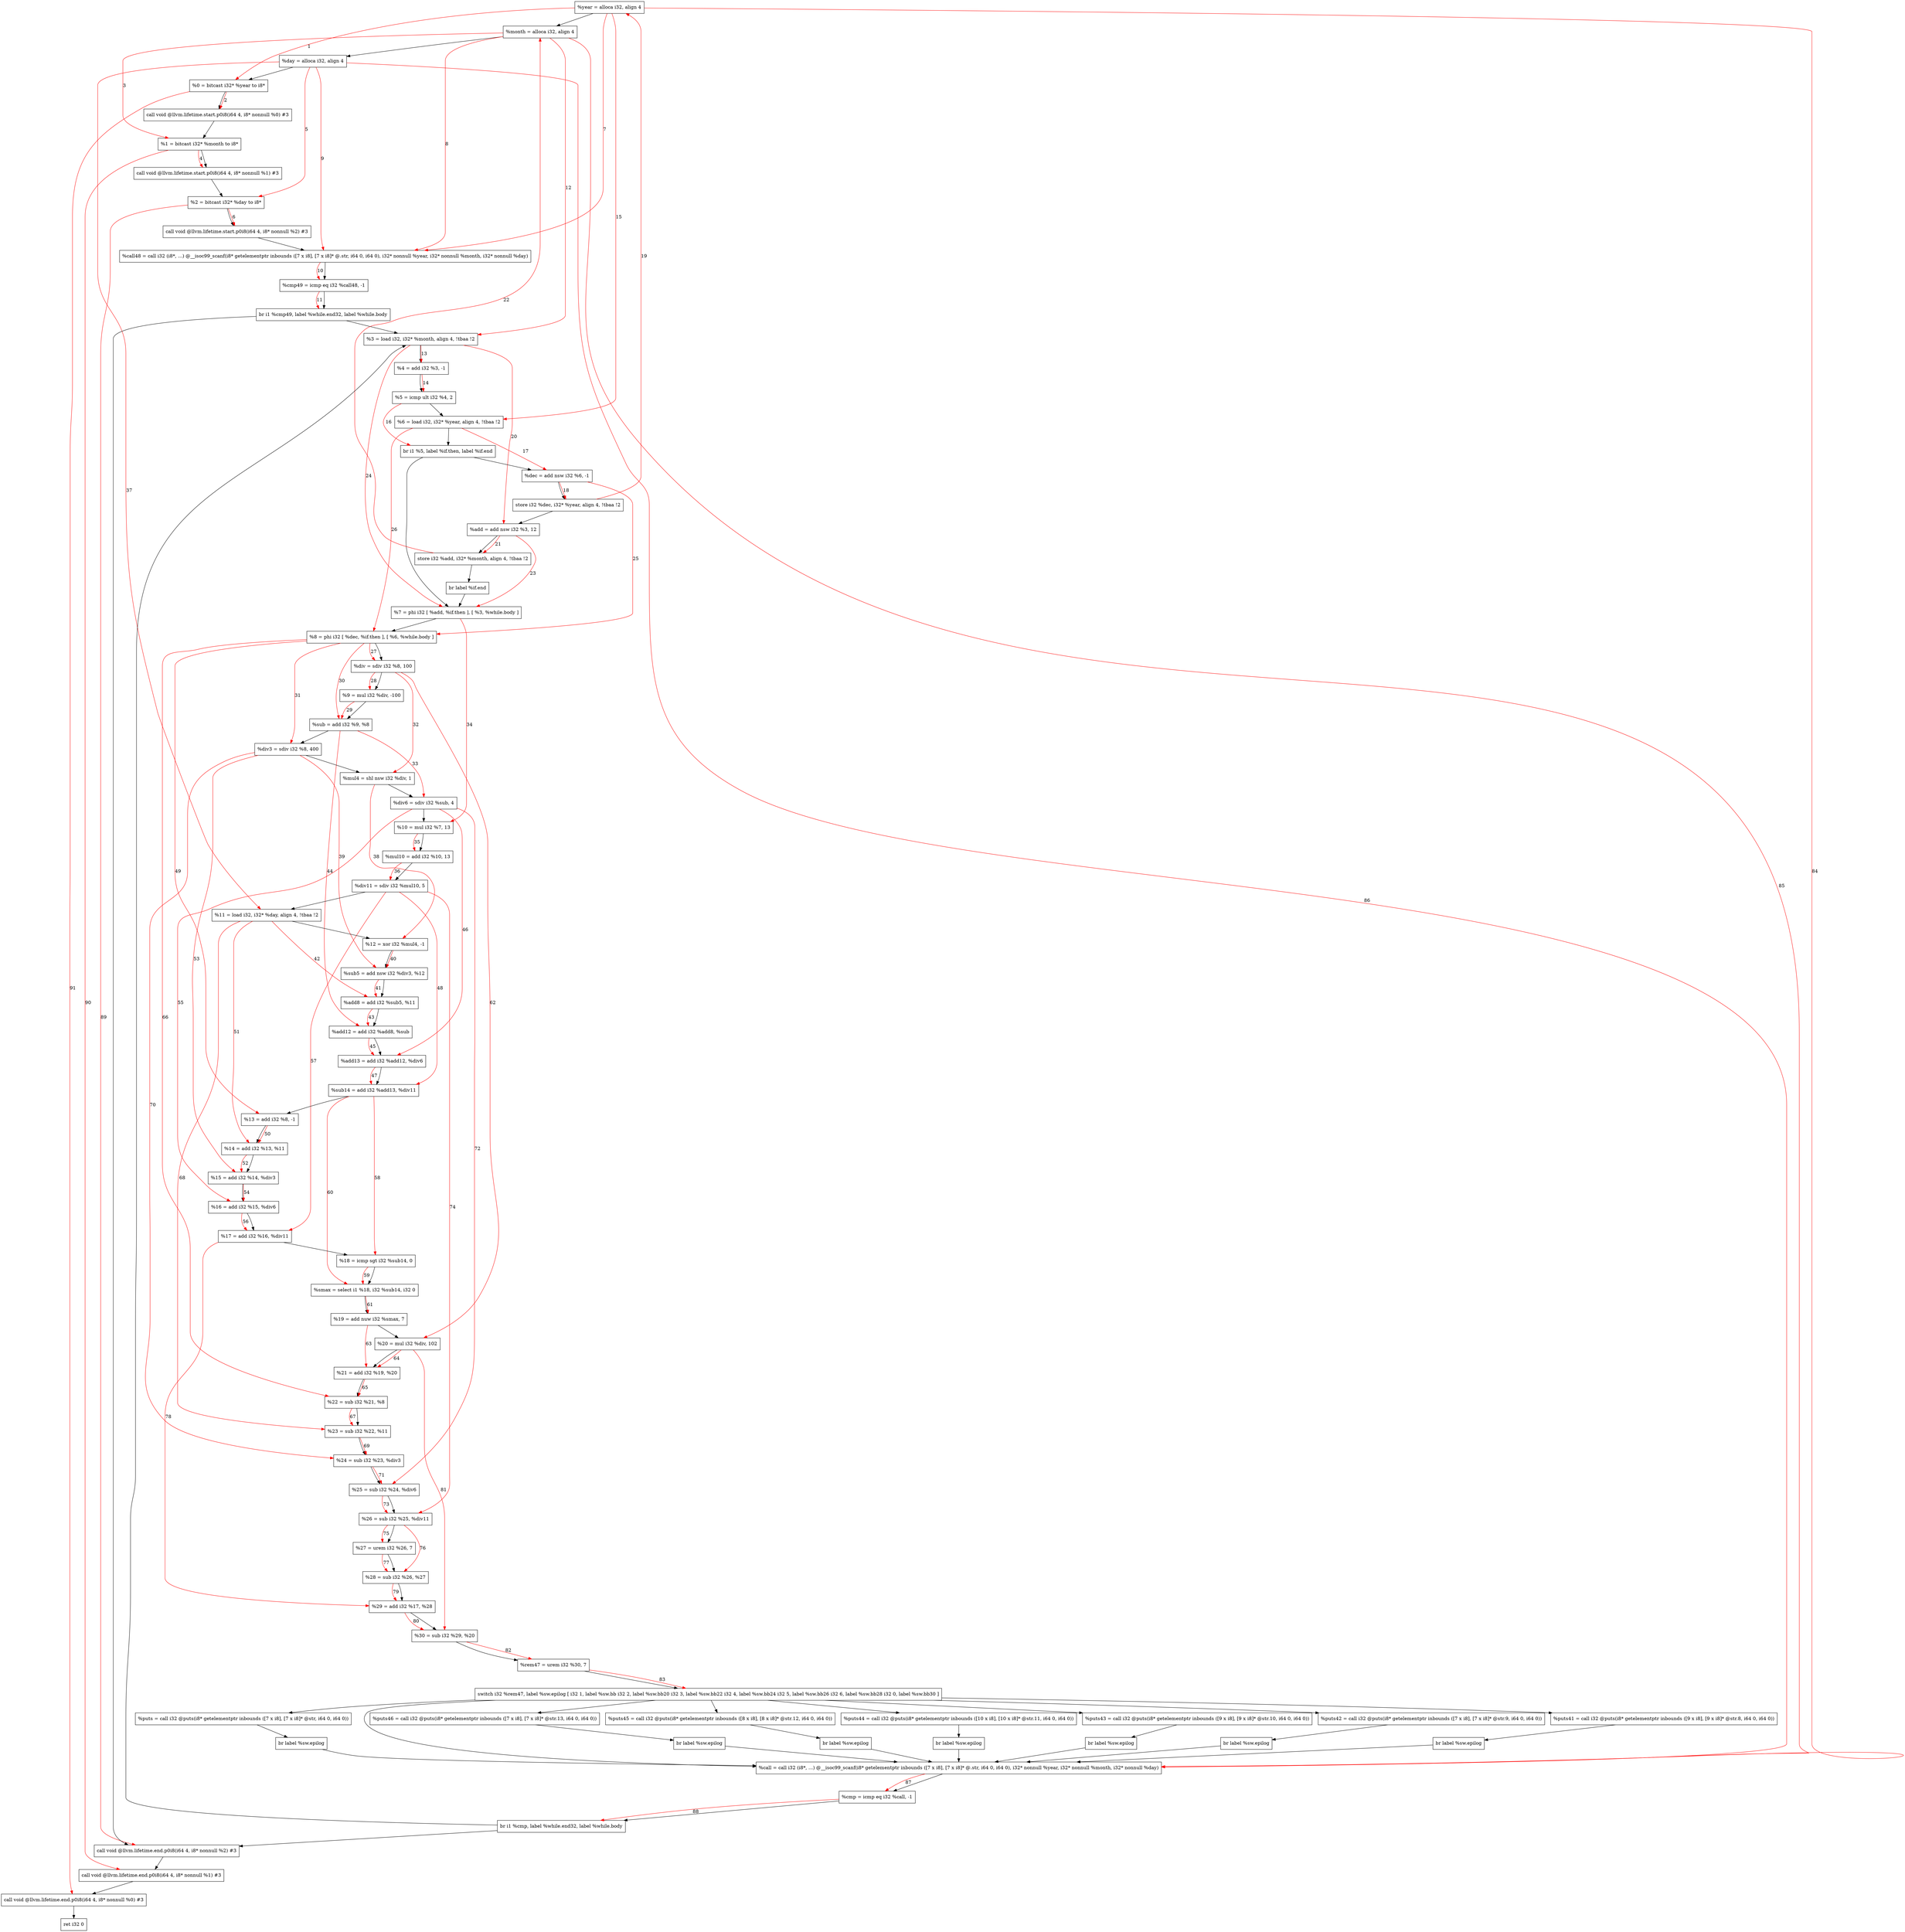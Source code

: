 digraph "CDFG for'func' function" {
	Node0x558cfb1309d8[shape=record, label="  %year = alloca i32, align 4"]
	Node0x558cfb131098[shape=record, label="  %month = alloca i32, align 4"]
	Node0x558cfb131118[shape=record, label="  %day = alloca i32, align 4"]
	Node0x558cfb131198[shape=record, label="  %0 = bitcast i32* %year to i8*"]
	Node0x558cfb1315f8[shape=record, label="  call void @llvm.lifetime.start.p0i8(i64 4, i8* nonnull %0) #3"]
	Node0x558cfb1316d8[shape=record, label="  %1 = bitcast i32* %month to i8*"]
	Node0x558cfb1317d8[shape=record, label="  call void @llvm.lifetime.start.p0i8(i64 4, i8* nonnull %1) #3"]
	Node0x558cfb131898[shape=record, label="  %2 = bitcast i32* %day to i8*"]
	Node0x558cfb131958[shape=record, label="  call void @llvm.lifetime.start.p0i8(i64 4, i8* nonnull %2) #3"]
	Node0x558cfb131df8[shape=record, label="  %call48 = call i32 (i8*, ...) @__isoc99_scanf(i8* getelementptr inbounds ([7 x i8], [7 x i8]* @.str, i64 0, i64 0), i32* nonnull %year, i32* nonnull %month, i32* nonnull %day)"]
	Node0x558cfb131f00[shape=record, label="  %cmp49 = icmp eq i32 %call48, -1"]
	Node0x558cfb0c5228[shape=record, label="  br i1 %cmp49, label %while.end32, label %while.body"]
	Node0x558cfb1320b8[shape=record, label="  %3 = load i32, i32* %month, align 4, !tbaa !2"]
	Node0x558cfb132fe0[shape=record, label="  %4 = add i32 %3, -1"]
	Node0x558cfb1330a0[shape=record, label="  %5 = icmp ult i32 %4, 2"]
	Node0x558cfb1330f8[shape=record, label="  %6 = load i32, i32* %year, align 4, !tbaa !2"]
	Node0x558cfb0c5468[shape=record, label="  br i1 %5, label %if.then, label %if.end"]
	Node0x558cfb133920[shape=record, label="  %dec = add nsw i32 %6, -1"]
	Node0x558cfb1339b0[shape=record, label="  store i32 %dec, i32* %year, align 4, !tbaa !2"]
	Node0x558cfb133a60[shape=record, label="  %add = add nsw i32 %3, 12"]
	Node0x558cfb133af0[shape=record, label="  store i32 %add, i32* %month, align 4, !tbaa !2"]
	Node0x558cfb1337d8[shape=record, label="  br label %if.end"]
	Node0x558cfb133b48[shape=record, label="  %7 = phi i32 [ %add, %if.then ], [ %3, %while.body ]"]
	Node0x558cfb133be8[shape=record, label="  %8 = phi i32 [ %dec, %if.then ], [ %6, %while.body ]"]
	Node0x558cfb133ce0[shape=record, label="  %div = sdiv i32 %8, 100"]
	Node0x558cfb133f40[shape=record, label="  %9 = mul i32 %div, -100"]
	Node0x558cfb133fb0[shape=record, label="  %sub = add i32 %9, %8"]
	Node0x558cfb134070[shape=record, label="  %div3 = sdiv i32 %8, 400"]
	Node0x558cfb134100[shape=record, label="  %mul4 = shl nsw i32 %div, 1"]
	Node0x558cfb1341c0[shape=record, label="  %div6 = sdiv i32 %sub, 4"]
	Node0x558cfb134280[shape=record, label="  %10 = mul i32 %7, 13"]
	Node0x558cfb1342f0[shape=record, label="  %mul10 = add i32 %10, 13"]
	Node0x558cfb1343b0[shape=record, label="  %div11 = sdiv i32 %mul10, 5"]
	Node0x558cfb1338a8[shape=record, label="  %11 = load i32, i32* %day, align 4, !tbaa !2"]
	Node0x558cfb134440[shape=record, label="  %12 = xor i32 %mul4, -1"]
	Node0x558cfb1344b0[shape=record, label="  %sub5 = add nsw i32 %div3, %12"]
	Node0x558cfb134540[shape=record, label="  %add8 = add i32 %sub5, %11"]
	Node0x558cfb1345d0[shape=record, label="  %add12 = add i32 %add8, %sub"]
	Node0x558cfb134660[shape=record, label="  %add13 = add i32 %add12, %div6"]
	Node0x558cfb1346f0[shape=record, label="  %sub14 = add i32 %add13, %div11"]
	Node0x558cfb134780[shape=record, label="  %13 = add i32 %8, -1"]
	Node0x558cfb1347f0[shape=record, label="  %14 = add i32 %13, %11"]
	Node0x558cfb134860[shape=record, label="  %15 = add i32 %14, %div3"]
	Node0x558cfb1348d0[shape=record, label="  %16 = add i32 %15, %div6"]
	Node0x558cfb134940[shape=record, label="  %17 = add i32 %16, %div11"]
	Node0x558cfb1349e0[shape=record, label="  %18 = icmp sgt i32 %sub14, 0"]
	Node0x558cfb0c5588[shape=record, label="  %smax = select i1 %18, i32 %sub14, i32 0"]
	Node0x558cfb134dc0[shape=record, label="  %19 = add nuw i32 %smax, 7"]
	Node0x558cfb134e60[shape=record, label="  %20 = mul i32 %div, 102"]
	Node0x558cfb134ed0[shape=record, label="  %21 = add i32 %19, %20"]
	Node0x558cfb134f40[shape=record, label="  %22 = sub i32 %21, %8"]
	Node0x558cfb134fb0[shape=record, label="  %23 = sub i32 %22, %11"]
	Node0x558cfb135020[shape=record, label="  %24 = sub i32 %23, %div3"]
	Node0x558cfb135090[shape=record, label="  %25 = sub i32 %24, %div6"]
	Node0x558cfb135100[shape=record, label="  %26 = sub i32 %25, %div11"]
	Node0x558cfb135170[shape=record, label="  %27 = urem i32 %26, 7"]
	Node0x558cfb1351e0[shape=record, label="  %28 = sub i32 %26, %27"]
	Node0x558cfb135250[shape=record, label="  %29 = add i32 %17, %28"]
	Node0x558cfb1352c0[shape=record, label="  %30 = sub i32 %29, %20"]
	Node0x558cfb135330[shape=record, label="  %rem47 = urem i32 %30, 7"]
	Node0x558cfb135a38[shape=record, label="  switch i32 %rem47, label %sw.epilog [
    i32 1, label %sw.bb
    i32 2, label %sw.bb20
    i32 3, label %sw.bb22
    i32 4, label %sw.bb24
    i32 5, label %sw.bb26
    i32 6, label %sw.bb28
    i32 0, label %sw.bb30
  ]"]
	Node0x558cfb135da0[shape=record, label="  %puts46 = call i32 @puts(i8* getelementptr inbounds ([7 x i8], [7 x i8]* @str.13, i64 0, i64 0))"]
	Node0x558cfb135e78[shape=record, label="  br label %sw.epilog"]
	Node0x558cfb135f90[shape=record, label="  %puts45 = call i32 @puts(i8* getelementptr inbounds ([8 x i8], [8 x i8]* @str.12, i64 0, i64 0))"]
	Node0x558cfb135578[shape=record, label="  br label %sw.epilog"]
	Node0x558cfb136910[shape=record, label="  %puts44 = call i32 @puts(i8* getelementptr inbounds ([10 x i8], [10 x i8]* @str.11, i64 0, i64 0))"]
	Node0x558cfb135678[shape=record, label="  br label %sw.epilog"]
	Node0x558cfb136a80[shape=record, label="  %puts43 = call i32 @puts(i8* getelementptr inbounds ([9 x i8], [9 x i8]* @str.10, i64 0, i64 0))"]
	Node0x558cfb135748[shape=record, label="  br label %sw.epilog"]
	Node0x558cfb136bf0[shape=record, label="  %puts42 = call i32 @puts(i8* getelementptr inbounds ([7 x i8], [7 x i8]* @str.9, i64 0, i64 0))"]
	Node0x558cfb135818[shape=record, label="  br label %sw.epilog"]
	Node0x558cfb136d60[shape=record, label="  %puts41 = call i32 @puts(i8* getelementptr inbounds ([9 x i8], [9 x i8]* @str.8, i64 0, i64 0))"]
	Node0x558cfb135918[shape=record, label="  br label %sw.epilog"]
	Node0x558cfb136ed0[shape=record, label="  %puts = call i32 @puts(i8* getelementptr inbounds ([7 x i8], [7 x i8]* @str, i64 0, i64 0))"]
	Node0x558cfb1359e8[shape=record, label="  br label %sw.epilog"]
	Node0x558cfb137008[shape=record, label="  %call = call i32 (i8*, ...) @__isoc99_scanf(i8* getelementptr inbounds ([7 x i8], [7 x i8]* @.str, i64 0, i64 0), i32* nonnull %year, i32* nonnull %month, i32* nonnull %day)"]
	Node0x558cfb1370e0[shape=record, label="  %cmp = icmp eq i32 %call, -1"]
	Node0x558cfb137188[shape=record, label="  br i1 %cmp, label %while.end32, label %while.body"]
	Node0x558cfb137538[shape=record, label="  call void @llvm.lifetime.end.p0i8(i64 4, i8* nonnull %2) #3"]
	Node0x558cfb137698[shape=record, label="  call void @llvm.lifetime.end.p0i8(i64 4, i8* nonnull %1) #3"]
	Node0x558cfb1377a8[shape=record, label="  call void @llvm.lifetime.end.p0i8(i64 4, i8* nonnull %0) #3"]
	Node0x558cfb1353d8[shape=record, label="  ret i32 0"]
	Node0x558cfb1309d8 -> Node0x558cfb131098
	Node0x558cfb131098 -> Node0x558cfb131118
	Node0x558cfb131118 -> Node0x558cfb131198
	Node0x558cfb131198 -> Node0x558cfb1315f8
	Node0x558cfb1315f8 -> Node0x558cfb1316d8
	Node0x558cfb1316d8 -> Node0x558cfb1317d8
	Node0x558cfb1317d8 -> Node0x558cfb131898
	Node0x558cfb131898 -> Node0x558cfb131958
	Node0x558cfb131958 -> Node0x558cfb131df8
	Node0x558cfb131df8 -> Node0x558cfb131f00
	Node0x558cfb131f00 -> Node0x558cfb0c5228
	Node0x558cfb0c5228 -> Node0x558cfb137538
	Node0x558cfb0c5228 -> Node0x558cfb1320b8
	Node0x558cfb1320b8 -> Node0x558cfb132fe0
	Node0x558cfb132fe0 -> Node0x558cfb1330a0
	Node0x558cfb1330a0 -> Node0x558cfb1330f8
	Node0x558cfb1330f8 -> Node0x558cfb0c5468
	Node0x558cfb0c5468 -> Node0x558cfb133920
	Node0x558cfb0c5468 -> Node0x558cfb133b48
	Node0x558cfb133920 -> Node0x558cfb1339b0
	Node0x558cfb1339b0 -> Node0x558cfb133a60
	Node0x558cfb133a60 -> Node0x558cfb133af0
	Node0x558cfb133af0 -> Node0x558cfb1337d8
	Node0x558cfb1337d8 -> Node0x558cfb133b48
	Node0x558cfb133b48 -> Node0x558cfb133be8
	Node0x558cfb133be8 -> Node0x558cfb133ce0
	Node0x558cfb133ce0 -> Node0x558cfb133f40
	Node0x558cfb133f40 -> Node0x558cfb133fb0
	Node0x558cfb133fb0 -> Node0x558cfb134070
	Node0x558cfb134070 -> Node0x558cfb134100
	Node0x558cfb134100 -> Node0x558cfb1341c0
	Node0x558cfb1341c0 -> Node0x558cfb134280
	Node0x558cfb134280 -> Node0x558cfb1342f0
	Node0x558cfb1342f0 -> Node0x558cfb1343b0
	Node0x558cfb1343b0 -> Node0x558cfb1338a8
	Node0x558cfb1338a8 -> Node0x558cfb134440
	Node0x558cfb134440 -> Node0x558cfb1344b0
	Node0x558cfb1344b0 -> Node0x558cfb134540
	Node0x558cfb134540 -> Node0x558cfb1345d0
	Node0x558cfb1345d0 -> Node0x558cfb134660
	Node0x558cfb134660 -> Node0x558cfb1346f0
	Node0x558cfb1346f0 -> Node0x558cfb134780
	Node0x558cfb134780 -> Node0x558cfb1347f0
	Node0x558cfb1347f0 -> Node0x558cfb134860
	Node0x558cfb134860 -> Node0x558cfb1348d0
	Node0x558cfb1348d0 -> Node0x558cfb134940
	Node0x558cfb134940 -> Node0x558cfb1349e0
	Node0x558cfb1349e0 -> Node0x558cfb0c5588
	Node0x558cfb0c5588 -> Node0x558cfb134dc0
	Node0x558cfb134dc0 -> Node0x558cfb134e60
	Node0x558cfb134e60 -> Node0x558cfb134ed0
	Node0x558cfb134ed0 -> Node0x558cfb134f40
	Node0x558cfb134f40 -> Node0x558cfb134fb0
	Node0x558cfb134fb0 -> Node0x558cfb135020
	Node0x558cfb135020 -> Node0x558cfb135090
	Node0x558cfb135090 -> Node0x558cfb135100
	Node0x558cfb135100 -> Node0x558cfb135170
	Node0x558cfb135170 -> Node0x558cfb1351e0
	Node0x558cfb1351e0 -> Node0x558cfb135250
	Node0x558cfb135250 -> Node0x558cfb1352c0
	Node0x558cfb1352c0 -> Node0x558cfb135330
	Node0x558cfb135330 -> Node0x558cfb135a38
	Node0x558cfb135a38 -> Node0x558cfb137008
	Node0x558cfb135a38 -> Node0x558cfb135da0
	Node0x558cfb135a38 -> Node0x558cfb135f90
	Node0x558cfb135a38 -> Node0x558cfb136910
	Node0x558cfb135a38 -> Node0x558cfb136a80
	Node0x558cfb135a38 -> Node0x558cfb136bf0
	Node0x558cfb135a38 -> Node0x558cfb136d60
	Node0x558cfb135a38 -> Node0x558cfb136ed0
	Node0x558cfb135da0 -> Node0x558cfb135e78
	Node0x558cfb135e78 -> Node0x558cfb137008
	Node0x558cfb135f90 -> Node0x558cfb135578
	Node0x558cfb135578 -> Node0x558cfb137008
	Node0x558cfb136910 -> Node0x558cfb135678
	Node0x558cfb135678 -> Node0x558cfb137008
	Node0x558cfb136a80 -> Node0x558cfb135748
	Node0x558cfb135748 -> Node0x558cfb137008
	Node0x558cfb136bf0 -> Node0x558cfb135818
	Node0x558cfb135818 -> Node0x558cfb137008
	Node0x558cfb136d60 -> Node0x558cfb135918
	Node0x558cfb135918 -> Node0x558cfb137008
	Node0x558cfb136ed0 -> Node0x558cfb1359e8
	Node0x558cfb1359e8 -> Node0x558cfb137008
	Node0x558cfb137008 -> Node0x558cfb1370e0
	Node0x558cfb1370e0 -> Node0x558cfb137188
	Node0x558cfb137188 -> Node0x558cfb137538
	Node0x558cfb137188 -> Node0x558cfb1320b8
	Node0x558cfb137538 -> Node0x558cfb137698
	Node0x558cfb137698 -> Node0x558cfb1377a8
	Node0x558cfb1377a8 -> Node0x558cfb1353d8
edge [color=red]
	Node0x558cfb1309d8 -> Node0x558cfb131198[label="1"]
	Node0x558cfb131198 -> Node0x558cfb1315f8[label="2"]
	Node0x558cfb131098 -> Node0x558cfb1316d8[label="3"]
	Node0x558cfb1316d8 -> Node0x558cfb1317d8[label="4"]
	Node0x558cfb131118 -> Node0x558cfb131898[label="5"]
	Node0x558cfb131898 -> Node0x558cfb131958[label="6"]
	Node0x558cfb1309d8 -> Node0x558cfb131df8[label="7"]
	Node0x558cfb131098 -> Node0x558cfb131df8[label="8"]
	Node0x558cfb131118 -> Node0x558cfb131df8[label="9"]
	Node0x558cfb131df8 -> Node0x558cfb131f00[label="10"]
	Node0x558cfb131f00 -> Node0x558cfb0c5228[label="11"]
	Node0x558cfb131098 -> Node0x558cfb1320b8[label="12"]
	Node0x558cfb1320b8 -> Node0x558cfb132fe0[label="13"]
	Node0x558cfb132fe0 -> Node0x558cfb1330a0[label="14"]
	Node0x558cfb1309d8 -> Node0x558cfb1330f8[label="15"]
	Node0x558cfb1330a0 -> Node0x558cfb0c5468[label="16"]
	Node0x558cfb1330f8 -> Node0x558cfb133920[label="17"]
	Node0x558cfb133920 -> Node0x558cfb1339b0[label="18"]
	Node0x558cfb1339b0 -> Node0x558cfb1309d8[label="19"]
	Node0x558cfb1320b8 -> Node0x558cfb133a60[label="20"]
	Node0x558cfb133a60 -> Node0x558cfb133af0[label="21"]
	Node0x558cfb133af0 -> Node0x558cfb131098[label="22"]
	Node0x558cfb133a60 -> Node0x558cfb133b48[label="23"]
	Node0x558cfb1320b8 -> Node0x558cfb133b48[label="24"]
	Node0x558cfb133920 -> Node0x558cfb133be8[label="25"]
	Node0x558cfb1330f8 -> Node0x558cfb133be8[label="26"]
	Node0x558cfb133be8 -> Node0x558cfb133ce0[label="27"]
	Node0x558cfb133ce0 -> Node0x558cfb133f40[label="28"]
	Node0x558cfb133f40 -> Node0x558cfb133fb0[label="29"]
	Node0x558cfb133be8 -> Node0x558cfb133fb0[label="30"]
	Node0x558cfb133be8 -> Node0x558cfb134070[label="31"]
	Node0x558cfb133ce0 -> Node0x558cfb134100[label="32"]
	Node0x558cfb133fb0 -> Node0x558cfb1341c0[label="33"]
	Node0x558cfb133b48 -> Node0x558cfb134280[label="34"]
	Node0x558cfb134280 -> Node0x558cfb1342f0[label="35"]
	Node0x558cfb1342f0 -> Node0x558cfb1343b0[label="36"]
	Node0x558cfb131118 -> Node0x558cfb1338a8[label="37"]
	Node0x558cfb134100 -> Node0x558cfb134440[label="38"]
	Node0x558cfb134070 -> Node0x558cfb1344b0[label="39"]
	Node0x558cfb134440 -> Node0x558cfb1344b0[label="40"]
	Node0x558cfb1344b0 -> Node0x558cfb134540[label="41"]
	Node0x558cfb1338a8 -> Node0x558cfb134540[label="42"]
	Node0x558cfb134540 -> Node0x558cfb1345d0[label="43"]
	Node0x558cfb133fb0 -> Node0x558cfb1345d0[label="44"]
	Node0x558cfb1345d0 -> Node0x558cfb134660[label="45"]
	Node0x558cfb1341c0 -> Node0x558cfb134660[label="46"]
	Node0x558cfb134660 -> Node0x558cfb1346f0[label="47"]
	Node0x558cfb1343b0 -> Node0x558cfb1346f0[label="48"]
	Node0x558cfb133be8 -> Node0x558cfb134780[label="49"]
	Node0x558cfb134780 -> Node0x558cfb1347f0[label="50"]
	Node0x558cfb1338a8 -> Node0x558cfb1347f0[label="51"]
	Node0x558cfb1347f0 -> Node0x558cfb134860[label="52"]
	Node0x558cfb134070 -> Node0x558cfb134860[label="53"]
	Node0x558cfb134860 -> Node0x558cfb1348d0[label="54"]
	Node0x558cfb1341c0 -> Node0x558cfb1348d0[label="55"]
	Node0x558cfb1348d0 -> Node0x558cfb134940[label="56"]
	Node0x558cfb1343b0 -> Node0x558cfb134940[label="57"]
	Node0x558cfb1346f0 -> Node0x558cfb1349e0[label="58"]
	Node0x558cfb1349e0 -> Node0x558cfb0c5588[label="59"]
	Node0x558cfb1346f0 -> Node0x558cfb0c5588[label="60"]
	Node0x558cfb0c5588 -> Node0x558cfb134dc0[label="61"]
	Node0x558cfb133ce0 -> Node0x558cfb134e60[label="62"]
	Node0x558cfb134dc0 -> Node0x558cfb134ed0[label="63"]
	Node0x558cfb134e60 -> Node0x558cfb134ed0[label="64"]
	Node0x558cfb134ed0 -> Node0x558cfb134f40[label="65"]
	Node0x558cfb133be8 -> Node0x558cfb134f40[label="66"]
	Node0x558cfb134f40 -> Node0x558cfb134fb0[label="67"]
	Node0x558cfb1338a8 -> Node0x558cfb134fb0[label="68"]
	Node0x558cfb134fb0 -> Node0x558cfb135020[label="69"]
	Node0x558cfb134070 -> Node0x558cfb135020[label="70"]
	Node0x558cfb135020 -> Node0x558cfb135090[label="71"]
	Node0x558cfb1341c0 -> Node0x558cfb135090[label="72"]
	Node0x558cfb135090 -> Node0x558cfb135100[label="73"]
	Node0x558cfb1343b0 -> Node0x558cfb135100[label="74"]
	Node0x558cfb135100 -> Node0x558cfb135170[label="75"]
	Node0x558cfb135100 -> Node0x558cfb1351e0[label="76"]
	Node0x558cfb135170 -> Node0x558cfb1351e0[label="77"]
	Node0x558cfb134940 -> Node0x558cfb135250[label="78"]
	Node0x558cfb1351e0 -> Node0x558cfb135250[label="79"]
	Node0x558cfb135250 -> Node0x558cfb1352c0[label="80"]
	Node0x558cfb134e60 -> Node0x558cfb1352c0[label="81"]
	Node0x558cfb1352c0 -> Node0x558cfb135330[label="82"]
	Node0x558cfb135330 -> Node0x558cfb135a38[label="83"]
	Node0x558cfb1309d8 -> Node0x558cfb137008[label="84"]
	Node0x558cfb131098 -> Node0x558cfb137008[label="85"]
	Node0x558cfb131118 -> Node0x558cfb137008[label="86"]
	Node0x558cfb137008 -> Node0x558cfb1370e0[label="87"]
	Node0x558cfb1370e0 -> Node0x558cfb137188[label="88"]
	Node0x558cfb131898 -> Node0x558cfb137538[label="89"]
	Node0x558cfb1316d8 -> Node0x558cfb137698[label="90"]
	Node0x558cfb131198 -> Node0x558cfb1377a8[label="91"]
}
